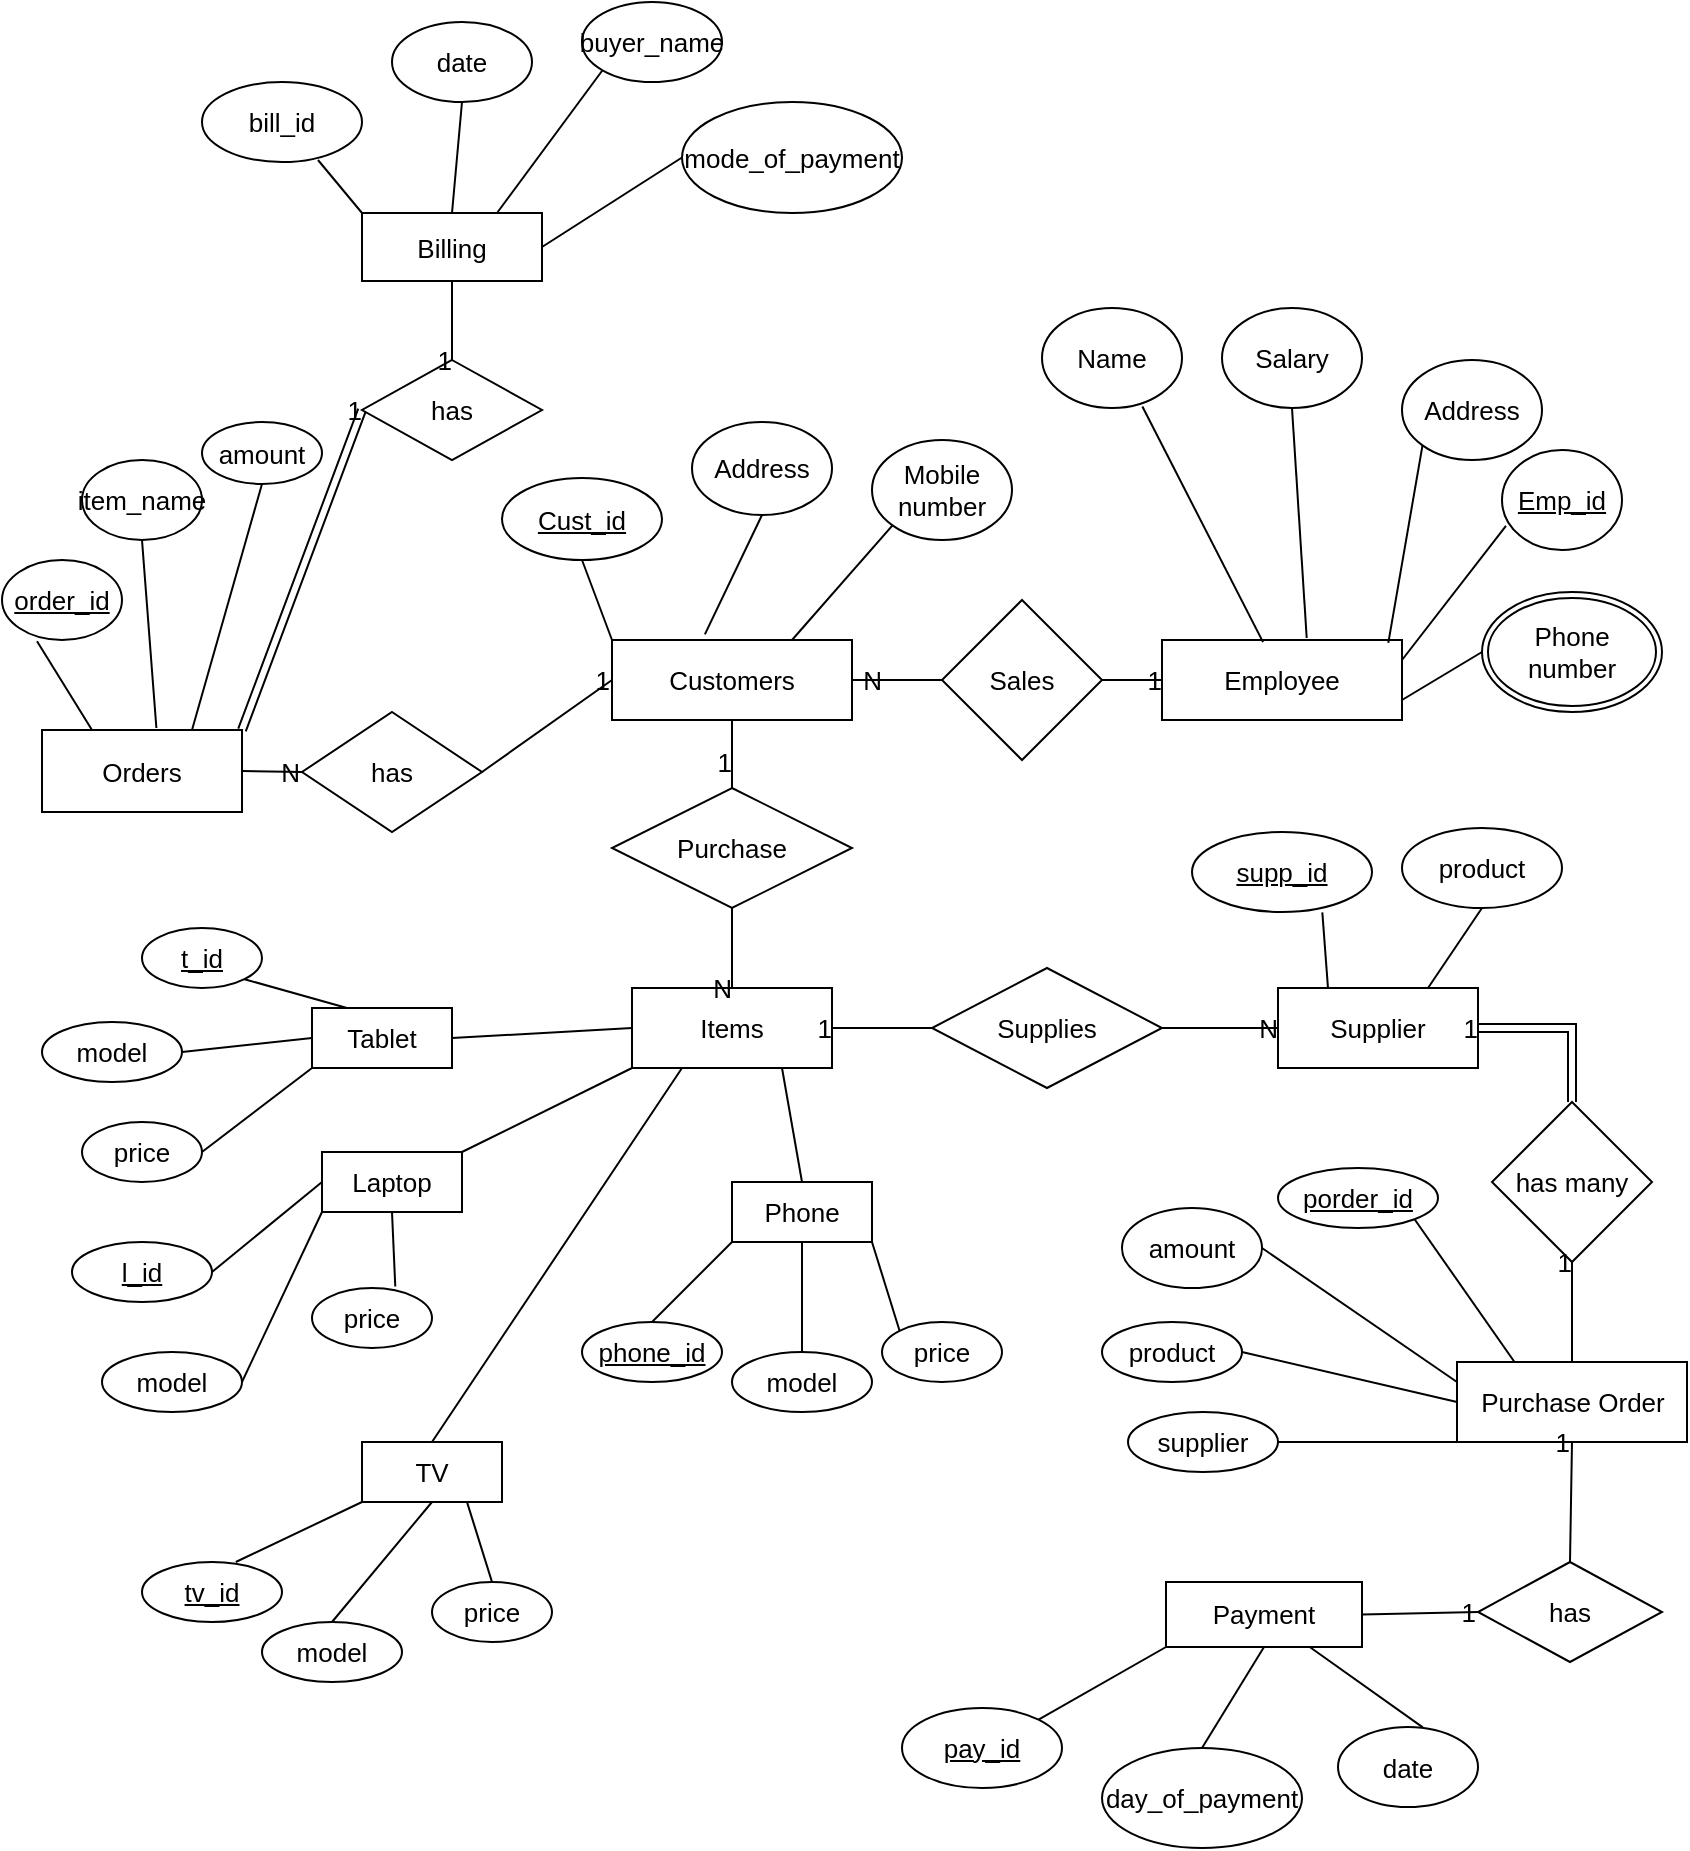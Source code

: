 <mxfile version="20.3.2" type="device"><diagram id="Mf7wsMe0W7oykLDCq_Fy" name="Page-1"><mxGraphModel dx="944" dy="490" grid="1" gridSize="10" guides="1" tooltips="1" connect="1" arrows="1" fold="1" page="1" pageScale="1" pageWidth="850" pageHeight="1100" math="0" shadow="0"><root><mxCell id="0"/><mxCell id="1" parent="0"/><mxCell id="jowRZjUBa6i5VC-VkB_4-1" value="Sales" style="rhombus;whiteSpace=wrap;html=1;spacing=2;fontSize=13;horizontal=1;verticalAlign=middle;" parent="1" vertex="1"><mxGeometry x="470" y="386" width="80" height="80" as="geometry"/></mxCell><mxCell id="jowRZjUBa6i5VC-VkB_4-3" value="Customers" style="rounded=0;whiteSpace=wrap;html=1;spacing=2;fontSize=13;horizontal=1;verticalAlign=middle;" parent="1" vertex="1"><mxGeometry x="305" y="406" width="120" height="40" as="geometry"/></mxCell><mxCell id="jowRZjUBa6i5VC-VkB_4-6" value="Employee" style="rounded=0;whiteSpace=wrap;html=1;spacing=2;fontSize=13;horizontal=1;verticalAlign=middle;" parent="1" vertex="1"><mxGeometry x="580" y="406" width="120" height="40" as="geometry"/></mxCell><mxCell id="jowRZjUBa6i5VC-VkB_4-12" value="&lt;u style=&quot;font-size: 13px;&quot;&gt;Emp_id&lt;/u&gt;" style="ellipse;whiteSpace=wrap;html=1;spacing=2;fontSize=13;horizontal=1;verticalAlign=middle;" parent="1" vertex="1"><mxGeometry x="750" y="311" width="60" height="50" as="geometry"/></mxCell><mxCell id="jowRZjUBa6i5VC-VkB_4-14" value="Name" style="ellipse;whiteSpace=wrap;html=1;spacing=2;fontSize=13;horizontal=1;verticalAlign=middle;" parent="1" vertex="1"><mxGeometry x="520" y="240" width="70" height="50" as="geometry"/></mxCell><mxCell id="jowRZjUBa6i5VC-VkB_4-15" value="Salary" style="ellipse;whiteSpace=wrap;html=1;spacing=2;fontSize=13;horizontal=1;verticalAlign=middle;" parent="1" vertex="1"><mxGeometry x="610" y="240" width="70" height="50" as="geometry"/></mxCell><mxCell id="jowRZjUBa6i5VC-VkB_4-16" value="Address" style="ellipse;whiteSpace=wrap;html=1;spacing=2;fontSize=13;horizontal=1;verticalAlign=middle;" parent="1" vertex="1"><mxGeometry x="700" y="266" width="70" height="50" as="geometry"/></mxCell><mxCell id="jowRZjUBa6i5VC-VkB_4-19" value="Phone number" style="ellipse;shape=doubleEllipse;margin=3;whiteSpace=wrap;html=1;align=center;spacing=2;fontSize=13;horizontal=1;verticalAlign=middle;" parent="1" vertex="1"><mxGeometry x="740" y="382" width="90" height="60" as="geometry"/></mxCell><mxCell id="jowRZjUBa6i5VC-VkB_4-23" value="" style="endArrow=none;html=1;rounded=0;exitX=0.717;exitY=0.985;exitDx=0;exitDy=0;entryX=0.421;entryY=0.027;entryDx=0;entryDy=0;entryPerimeter=0;spacing=2;fontSize=13;horizontal=1;verticalAlign=middle;exitPerimeter=0;" parent="1" source="jowRZjUBa6i5VC-VkB_4-14" target="jowRZjUBa6i5VC-VkB_4-6" edge="1"><mxGeometry width="50" height="50" relative="1" as="geometry"><mxPoint x="311.213" y="368.678" as="sourcePoint"/><mxPoint x="400" y="386" as="targetPoint"/></mxGeometry></mxCell><mxCell id="jowRZjUBa6i5VC-VkB_4-25" value="" style="endArrow=none;html=1;rounded=0;entryX=0.5;entryY=1;entryDx=0;entryDy=0;exitX=0.603;exitY=-0.025;exitDx=0;exitDy=0;exitPerimeter=0;spacing=2;fontSize=13;horizontal=1;verticalAlign=middle;" parent="1" source="jowRZjUBa6i5VC-VkB_4-6" target="jowRZjUBa6i5VC-VkB_4-15" edge="1"><mxGeometry width="50" height="50" relative="1" as="geometry"><mxPoint x="410" y="416" as="sourcePoint"/><mxPoint x="460" y="366" as="targetPoint"/></mxGeometry></mxCell><mxCell id="jowRZjUBa6i5VC-VkB_4-26" value="" style="endArrow=none;html=1;rounded=0;entryX=0;entryY=1;entryDx=0;entryDy=0;exitX=0.943;exitY=0.035;exitDx=0;exitDy=0;exitPerimeter=0;spacing=2;fontSize=13;horizontal=1;verticalAlign=middle;" parent="1" source="jowRZjUBa6i5VC-VkB_4-6" target="jowRZjUBa6i5VC-VkB_4-16" edge="1"><mxGeometry width="50" height="50" relative="1" as="geometry"><mxPoint x="410" y="416" as="sourcePoint"/><mxPoint x="460" y="366" as="targetPoint"/></mxGeometry></mxCell><mxCell id="jowRZjUBa6i5VC-VkB_4-27" value="" style="endArrow=none;html=1;rounded=0;entryX=0.033;entryY=0.758;entryDx=0;entryDy=0;exitX=1;exitY=0.25;exitDx=0;exitDy=0;spacing=2;fontSize=13;horizontal=1;verticalAlign=middle;entryPerimeter=0;" parent="1" source="jowRZjUBa6i5VC-VkB_4-6" target="jowRZjUBa6i5VC-VkB_4-12" edge="1"><mxGeometry width="50" height="50" relative="1" as="geometry"><mxPoint x="410" y="496" as="sourcePoint"/><mxPoint x="460" y="446" as="targetPoint"/></mxGeometry></mxCell><mxCell id="jowRZjUBa6i5VC-VkB_4-28" value="" style="endArrow=none;html=1;rounded=0;entryX=0;entryY=0.5;entryDx=0;entryDy=0;exitX=1;exitY=0.75;exitDx=0;exitDy=0;spacing=2;fontSize=13;horizontal=1;verticalAlign=middle;" parent="1" source="jowRZjUBa6i5VC-VkB_4-6" target="jowRZjUBa6i5VC-VkB_4-19" edge="1"><mxGeometry width="50" height="50" relative="1" as="geometry"><mxPoint x="410" y="496" as="sourcePoint"/><mxPoint x="460" y="446" as="targetPoint"/></mxGeometry></mxCell><mxCell id="vcUx0V7z2NgxfcKa_B35-2" value="has" style="shape=rhombus;perimeter=rhombusPerimeter;whiteSpace=wrap;html=1;align=center;spacing=2;fontSize=13;horizontal=1;verticalAlign=middle;" vertex="1" parent="1"><mxGeometry x="150" y="442" width="90" height="60" as="geometry"/></mxCell><mxCell id="vcUx0V7z2NgxfcKa_B35-4" value="Orders" style="whiteSpace=wrap;html=1;align=center;spacing=2;fontSize=13;horizontal=1;verticalAlign=middle;" vertex="1" parent="1"><mxGeometry x="20" y="451" width="100" height="41" as="geometry"/></mxCell><mxCell id="vcUx0V7z2NgxfcKa_B35-7" value="Cust_id" style="ellipse;whiteSpace=wrap;html=1;align=center;fontStyle=4;spacing=2;fontSize=13;horizontal=1;verticalAlign=middle;" vertex="1" parent="1"><mxGeometry x="250" y="325" width="80" height="41" as="geometry"/></mxCell><mxCell id="vcUx0V7z2NgxfcKa_B35-9" value="Address" style="ellipse;whiteSpace=wrap;html=1;align=center;spacing=2;fontSize=13;horizontal=1;verticalAlign=middle;" vertex="1" parent="1"><mxGeometry x="345" y="297" width="70" height="46.5" as="geometry"/></mxCell><mxCell id="vcUx0V7z2NgxfcKa_B35-10" value="Mobile number" style="ellipse;whiteSpace=wrap;html=1;align=center;spacing=2;fontSize=13;horizontal=1;verticalAlign=middle;" vertex="1" parent="1"><mxGeometry x="435" y="306" width="70" height="50" as="geometry"/></mxCell><mxCell id="vcUx0V7z2NgxfcKa_B35-11" value="" style="endArrow=none;html=1;rounded=0;entryX=0.5;entryY=1;entryDx=0;entryDy=0;exitX=0;exitY=0;exitDx=0;exitDy=0;spacing=2;fontSize=13;horizontal=1;verticalAlign=middle;" edge="1" parent="1" source="jowRZjUBa6i5VC-VkB_4-3" target="vcUx0V7z2NgxfcKa_B35-7"><mxGeometry width="50" height="50" relative="1" as="geometry"><mxPoint x="400" y="527" as="sourcePoint"/><mxPoint x="450" y="477" as="targetPoint"/></mxGeometry></mxCell><mxCell id="vcUx0V7z2NgxfcKa_B35-12" value="" style="endArrow=none;html=1;rounded=0;entryX=0.5;entryY=1;entryDx=0;entryDy=0;exitX=0.387;exitY=-0.07;exitDx=0;exitDy=0;exitPerimeter=0;spacing=2;fontSize=13;horizontal=1;verticalAlign=middle;" edge="1" parent="1" source="jowRZjUBa6i5VC-VkB_4-3" target="vcUx0V7z2NgxfcKa_B35-9"><mxGeometry width="50" height="50" relative="1" as="geometry"><mxPoint x="230" y="497" as="sourcePoint"/><mxPoint x="280" y="447" as="targetPoint"/></mxGeometry></mxCell><mxCell id="vcUx0V7z2NgxfcKa_B35-13" value="" style="endArrow=none;html=1;rounded=0;entryX=0;entryY=1;entryDx=0;entryDy=0;exitX=0.75;exitY=0;exitDx=0;exitDy=0;spacing=2;fontSize=13;horizontal=1;verticalAlign=middle;" edge="1" parent="1" source="jowRZjUBa6i5VC-VkB_4-3" target="vcUx0V7z2NgxfcKa_B35-10"><mxGeometry width="50" height="50" relative="1" as="geometry"><mxPoint x="310" y="497" as="sourcePoint"/><mxPoint x="360" y="447" as="targetPoint"/></mxGeometry></mxCell><mxCell id="vcUx0V7z2NgxfcKa_B35-15" value="order_id" style="ellipse;whiteSpace=wrap;html=1;align=center;fontStyle=4;spacing=2;fontSize=13;horizontal=1;verticalAlign=middle;" vertex="1" parent="1"><mxGeometry y="366" width="60" height="40" as="geometry"/></mxCell><mxCell id="vcUx0V7z2NgxfcKa_B35-16" value="" style="endArrow=none;html=1;rounded=0;exitX=0.25;exitY=0;exitDx=0;exitDy=0;entryX=0.292;entryY=1.015;entryDx=0;entryDy=0;entryPerimeter=0;spacing=2;fontSize=13;horizontal=1;verticalAlign=middle;" edge="1" parent="1" source="vcUx0V7z2NgxfcKa_B35-4" target="vcUx0V7z2NgxfcKa_B35-15"><mxGeometry width="50" height="50" relative="1" as="geometry"><mxPoint x="50" y="387" as="sourcePoint"/><mxPoint x="50" y="347" as="targetPoint"/></mxGeometry></mxCell><mxCell id="vcUx0V7z2NgxfcKa_B35-17" value="item_name" style="ellipse;whiteSpace=wrap;html=1;align=center;spacing=2;fontSize=13;horizontal=1;verticalAlign=middle;" vertex="1" parent="1"><mxGeometry x="40" y="316" width="60" height="40" as="geometry"/></mxCell><mxCell id="vcUx0V7z2NgxfcKa_B35-18" value="amount" style="ellipse;whiteSpace=wrap;html=1;align=center;spacing=2;fontSize=13;horizontal=1;verticalAlign=middle;" vertex="1" parent="1"><mxGeometry x="100" y="297" width="60" height="31" as="geometry"/></mxCell><mxCell id="vcUx0V7z2NgxfcKa_B35-20" value="" style="endArrow=none;html=1;rounded=0;entryX=0.5;entryY=1;entryDx=0;entryDy=0;exitX=0.75;exitY=0;exitDx=0;exitDy=0;spacing=2;fontSize=13;horizontal=1;verticalAlign=middle;" edge="1" parent="1" source="vcUx0V7z2NgxfcKa_B35-4" target="vcUx0V7z2NgxfcKa_B35-18"><mxGeometry width="50" height="50" relative="1" as="geometry"><mxPoint x="110" y="257" as="sourcePoint"/><mxPoint x="160" y="207" as="targetPoint"/></mxGeometry></mxCell><mxCell id="vcUx0V7z2NgxfcKa_B35-24" value="" style="endArrow=none;html=1;rounded=0;entryX=0.5;entryY=1;entryDx=0;entryDy=0;exitX=0.572;exitY=-0.024;exitDx=0;exitDy=0;exitPerimeter=0;spacing=2;fontSize=13;horizontal=1;verticalAlign=middle;" edge="1" parent="1" source="vcUx0V7z2NgxfcKa_B35-4" target="vcUx0V7z2NgxfcKa_B35-17"><mxGeometry width="50" height="50" relative="1" as="geometry"><mxPoint x="80" y="327" as="sourcePoint"/><mxPoint x="130" y="277" as="targetPoint"/></mxGeometry></mxCell><mxCell id="vcUx0V7z2NgxfcKa_B35-32" value="" style="shape=link;html=1;rounded=0;entryX=0;entryY=0.5;entryDx=0;entryDy=0;exitX=1;exitY=0;exitDx=0;exitDy=0;spacing=2;fontSize=13;horizontal=1;verticalAlign=middle;" edge="1" parent="1" source="vcUx0V7z2NgxfcKa_B35-4" target="vcUx0V7z2NgxfcKa_B35-34"><mxGeometry relative="1" as="geometry"><mxPoint x="120" y="357" as="sourcePoint"/><mxPoint x="250" y="307" as="targetPoint"/></mxGeometry></mxCell><mxCell id="vcUx0V7z2NgxfcKa_B35-33" value="1" style="resizable=0;html=1;align=right;verticalAlign=middle;spacing=2;fontSize=13;horizontal=1;" connectable="0" vertex="1" parent="vcUx0V7z2NgxfcKa_B35-32"><mxGeometry x="1" relative="1" as="geometry"/></mxCell><mxCell id="vcUx0V7z2NgxfcKa_B35-34" value="has" style="shape=rhombus;perimeter=rhombusPerimeter;whiteSpace=wrap;html=1;align=center;spacing=2;fontSize=13;horizontal=1;verticalAlign=middle;" vertex="1" parent="1"><mxGeometry x="180" y="266" width="90" height="50" as="geometry"/></mxCell><mxCell id="vcUx0V7z2NgxfcKa_B35-37" value="Billing" style="whiteSpace=wrap;html=1;align=center;spacing=2;fontSize=13;horizontal=1;verticalAlign=middle;" vertex="1" parent="1"><mxGeometry x="180" y="192.5" width="90" height="34" as="geometry"/></mxCell><mxCell id="vcUx0V7z2NgxfcKa_B35-38" value="" style="endArrow=none;html=1;rounded=0;exitX=0.5;exitY=1;exitDx=0;exitDy=0;entryX=0.5;entryY=0;entryDx=0;entryDy=0;spacing=2;fontSize=13;horizontal=1;verticalAlign=middle;" edge="1" parent="1" source="vcUx0V7z2NgxfcKa_B35-37" target="vcUx0V7z2NgxfcKa_B35-34"><mxGeometry relative="1" as="geometry"><mxPoint x="310" y="267" as="sourcePoint"/><mxPoint x="265" y="277" as="targetPoint"/></mxGeometry></mxCell><mxCell id="vcUx0V7z2NgxfcKa_B35-39" value="1" style="resizable=0;html=1;align=right;verticalAlign=middle;spacing=2;fontSize=13;horizontal=1;" connectable="0" vertex="1" parent="vcUx0V7z2NgxfcKa_B35-38"><mxGeometry x="1" relative="1" as="geometry"/></mxCell><mxCell id="vcUx0V7z2NgxfcKa_B35-40" value="bill_id" style="ellipse;whiteSpace=wrap;html=1;align=center;spacing=2;fontSize=13;horizontal=1;verticalAlign=middle;" vertex="1" parent="1"><mxGeometry x="100" y="127" width="80" height="40" as="geometry"/></mxCell><mxCell id="vcUx0V7z2NgxfcKa_B35-41" value="date" style="ellipse;whiteSpace=wrap;html=1;align=center;spacing=2;fontSize=13;horizontal=1;verticalAlign=middle;" vertex="1" parent="1"><mxGeometry x="195" y="97" width="70" height="40" as="geometry"/></mxCell><mxCell id="vcUx0V7z2NgxfcKa_B35-42" value="buyer_name" style="ellipse;whiteSpace=wrap;html=1;align=center;spacing=2;fontSize=13;horizontal=1;verticalAlign=middle;" vertex="1" parent="1"><mxGeometry x="290" y="87" width="70" height="40" as="geometry"/></mxCell><mxCell id="vcUx0V7z2NgxfcKa_B35-43" value="mode_of_payment" style="ellipse;whiteSpace=wrap;html=1;align=center;spacing=2;fontSize=13;horizontal=1;verticalAlign=middle;" vertex="1" parent="1"><mxGeometry x="340" y="137" width="110" height="55.5" as="geometry"/></mxCell><mxCell id="vcUx0V7z2NgxfcKa_B35-44" value="" style="endArrow=none;html=1;rounded=0;exitX=0.725;exitY=0.975;exitDx=0;exitDy=0;exitPerimeter=0;entryX=0;entryY=0;entryDx=0;entryDy=0;spacing=2;fontSize=13;horizontal=1;verticalAlign=middle;" edge="1" parent="1" source="vcUx0V7z2NgxfcKa_B35-40" target="vcUx0V7z2NgxfcKa_B35-37"><mxGeometry relative="1" as="geometry"><mxPoint x="200" y="187" as="sourcePoint"/><mxPoint x="220" y="207" as="targetPoint"/></mxGeometry></mxCell><mxCell id="vcUx0V7z2NgxfcKa_B35-45" value="" style="endArrow=none;html=1;rounded=0;entryX=0.5;entryY=1;entryDx=0;entryDy=0;exitX=0.5;exitY=0;exitDx=0;exitDy=0;spacing=2;fontSize=13;horizontal=1;verticalAlign=middle;" edge="1" parent="1" source="vcUx0V7z2NgxfcKa_B35-37" target="vcUx0V7z2NgxfcKa_B35-41"><mxGeometry relative="1" as="geometry"><mxPoint x="250" y="207" as="sourcePoint"/><mxPoint x="290" y="97" as="targetPoint"/></mxGeometry></mxCell><mxCell id="vcUx0V7z2NgxfcKa_B35-47" value="" style="endArrow=none;html=1;rounded=0;entryX=0;entryY=1;entryDx=0;entryDy=0;exitX=0.75;exitY=0;exitDx=0;exitDy=0;spacing=2;fontSize=13;horizontal=1;verticalAlign=middle;" edge="1" parent="1" source="vcUx0V7z2NgxfcKa_B35-37" target="vcUx0V7z2NgxfcKa_B35-42"><mxGeometry relative="1" as="geometry"><mxPoint x="310" y="207" as="sourcePoint"/><mxPoint x="450" y="97" as="targetPoint"/></mxGeometry></mxCell><mxCell id="vcUx0V7z2NgxfcKa_B35-48" value="" style="endArrow=none;html=1;rounded=0;entryX=0;entryY=0.5;entryDx=0;entryDy=0;exitX=1;exitY=0.5;exitDx=0;exitDy=0;spacing=2;fontSize=13;horizontal=1;verticalAlign=middle;" edge="1" parent="1" source="vcUx0V7z2NgxfcKa_B35-37" target="vcUx0V7z2NgxfcKa_B35-43"><mxGeometry width="50" height="50" relative="1" as="geometry"><mxPoint x="260" y="137" as="sourcePoint"/><mxPoint x="310" y="87" as="targetPoint"/></mxGeometry></mxCell><mxCell id="vcUx0V7z2NgxfcKa_B35-52" value="" style="endArrow=none;html=1;rounded=0;exitX=0;exitY=0.5;exitDx=0;exitDy=0;entryX=1;entryY=0.5;entryDx=0;entryDy=0;spacing=2;fontSize=13;horizontal=1;verticalAlign=middle;" edge="1" parent="1" source="jowRZjUBa6i5VC-VkB_4-1" target="jowRZjUBa6i5VC-VkB_4-3"><mxGeometry relative="1" as="geometry"><mxPoint x="280" y="567" as="sourcePoint"/><mxPoint x="440" y="567" as="targetPoint"/></mxGeometry></mxCell><mxCell id="vcUx0V7z2NgxfcKa_B35-53" value="N" style="resizable=0;html=1;align=right;verticalAlign=middle;spacing=2;fontSize=13;horizontal=1;" connectable="0" vertex="1" parent="vcUx0V7z2NgxfcKa_B35-52"><mxGeometry x="1" relative="1" as="geometry"><mxPoint x="15" as="offset"/></mxGeometry></mxCell><mxCell id="vcUx0V7z2NgxfcKa_B35-54" value="" style="endArrow=none;html=1;rounded=0;entryX=0;entryY=0.5;entryDx=0;entryDy=0;exitX=1;exitY=0.5;exitDx=0;exitDy=0;spacing=2;fontSize=13;horizontal=1;verticalAlign=middle;" edge="1" parent="1" source="vcUx0V7z2NgxfcKa_B35-2" target="jowRZjUBa6i5VC-VkB_4-3"><mxGeometry relative="1" as="geometry"><mxPoint x="140" y="507" as="sourcePoint"/><mxPoint x="190" y="507" as="targetPoint"/></mxGeometry></mxCell><mxCell id="vcUx0V7z2NgxfcKa_B35-55" value="1" style="resizable=0;html=1;align=right;verticalAlign=middle;spacing=2;fontSize=13;horizontal=1;" connectable="0" vertex="1" parent="vcUx0V7z2NgxfcKa_B35-54"><mxGeometry x="1" relative="1" as="geometry"/></mxCell><mxCell id="vcUx0V7z2NgxfcKa_B35-56" value="" style="endArrow=none;html=1;rounded=0;exitX=1;exitY=0.5;exitDx=0;exitDy=0;entryX=0;entryY=0.5;entryDx=0;entryDy=0;spacing=2;fontSize=13;horizontal=1;verticalAlign=middle;" edge="1" parent="1" source="vcUx0V7z2NgxfcKa_B35-4" target="vcUx0V7z2NgxfcKa_B35-2"><mxGeometry relative="1" as="geometry"><mxPoint y="427" as="sourcePoint"/><mxPoint x="160" y="427" as="targetPoint"/><Array as="points"/></mxGeometry></mxCell><mxCell id="vcUx0V7z2NgxfcKa_B35-57" value="N" style="resizable=0;html=1;align=right;verticalAlign=middle;spacing=2;fontSize=13;horizontal=1;" connectable="0" vertex="1" parent="vcUx0V7z2NgxfcKa_B35-56"><mxGeometry x="1" relative="1" as="geometry"/></mxCell><mxCell id="vcUx0V7z2NgxfcKa_B35-58" value="Purchase" style="shape=rhombus;perimeter=rhombusPerimeter;whiteSpace=wrap;html=1;align=center;spacing=2;fontSize=13;horizontal=1;verticalAlign=middle;" vertex="1" parent="1"><mxGeometry x="305" y="480" width="120" height="60" as="geometry"/></mxCell><mxCell id="vcUx0V7z2NgxfcKa_B35-60" value="Items" style="whiteSpace=wrap;html=1;align=center;spacing=2;fontSize=13;horizontal=1;verticalAlign=middle;" vertex="1" parent="1"><mxGeometry x="315" y="580" width="100" height="40" as="geometry"/></mxCell><mxCell id="vcUx0V7z2NgxfcKa_B35-61" value="" style="endArrow=none;html=1;rounded=0;entryX=0.5;entryY=1;entryDx=0;entryDy=0;exitX=0.5;exitY=0;exitDx=0;exitDy=0;spacing=2;fontSize=13;horizontal=1;verticalAlign=middle;" edge="1" parent="1" source="vcUx0V7z2NgxfcKa_B35-58" target="jowRZjUBa6i5VC-VkB_4-3"><mxGeometry relative="1" as="geometry"><mxPoint x="20" y="597" as="sourcePoint"/><mxPoint x="180" y="597" as="targetPoint"/></mxGeometry></mxCell><mxCell id="vcUx0V7z2NgxfcKa_B35-62" value="1" style="resizable=0;html=1;align=right;verticalAlign=middle;spacing=2;fontSize=13;horizontal=1;" connectable="0" vertex="1" parent="vcUx0V7z2NgxfcKa_B35-61"><mxGeometry x="1" relative="1" as="geometry"><mxPoint y="21" as="offset"/></mxGeometry></mxCell><mxCell id="vcUx0V7z2NgxfcKa_B35-63" value="" style="endArrow=none;html=1;rounded=0;exitX=0.5;exitY=1;exitDx=0;exitDy=0;entryX=0.5;entryY=0;entryDx=0;entryDy=0;spacing=2;fontSize=13;horizontal=1;verticalAlign=middle;" edge="1" parent="1" source="vcUx0V7z2NgxfcKa_B35-58" target="vcUx0V7z2NgxfcKa_B35-60"><mxGeometry relative="1" as="geometry"><mxPoint x="60" y="667" as="sourcePoint"/><mxPoint x="220" y="667" as="targetPoint"/></mxGeometry></mxCell><mxCell id="vcUx0V7z2NgxfcKa_B35-64" value="N" style="resizable=0;html=1;align=right;verticalAlign=middle;spacing=2;fontSize=13;horizontal=1;" connectable="0" vertex="1" parent="vcUx0V7z2NgxfcKa_B35-63"><mxGeometry x="1" relative="1" as="geometry"/></mxCell><mxCell id="vcUx0V7z2NgxfcKa_B35-65" value="Supplies" style="shape=rhombus;perimeter=rhombusPerimeter;whiteSpace=wrap;html=1;align=center;spacing=2;fontSize=13;horizontal=1;verticalAlign=middle;" vertex="1" parent="1"><mxGeometry x="465" y="570" width="115" height="60" as="geometry"/></mxCell><mxCell id="vcUx0V7z2NgxfcKa_B35-66" value="" style="endArrow=none;html=1;rounded=0;entryX=1;entryY=0.5;entryDx=0;entryDy=0;exitX=0;exitY=0.5;exitDx=0;exitDy=0;spacing=2;fontSize=13;horizontal=1;verticalAlign=middle;" edge="1" parent="1" source="vcUx0V7z2NgxfcKa_B35-65" target="vcUx0V7z2NgxfcKa_B35-60"><mxGeometry relative="1" as="geometry"><mxPoint x="380" y="697" as="sourcePoint"/><mxPoint x="500" y="627" as="targetPoint"/></mxGeometry></mxCell><mxCell id="vcUx0V7z2NgxfcKa_B35-67" value="1" style="resizable=0;html=1;align=right;verticalAlign=middle;spacing=2;fontSize=13;horizontal=1;" connectable="0" vertex="1" parent="vcUx0V7z2NgxfcKa_B35-66"><mxGeometry x="1" relative="1" as="geometry"/></mxCell><mxCell id="vcUx0V7z2NgxfcKa_B35-68" value="Supplier" style="whiteSpace=wrap;html=1;align=center;spacing=2;fontSize=13;horizontal=1;verticalAlign=middle;" vertex="1" parent="1"><mxGeometry x="638" y="580" width="100" height="40" as="geometry"/></mxCell><mxCell id="vcUx0V7z2NgxfcKa_B35-70" value="" style="endArrow=none;html=1;rounded=0;entryX=0;entryY=0.5;entryDx=0;entryDy=0;spacing=2;fontSize=13;horizontal=1;verticalAlign=middle;" edge="1" parent="1" source="vcUx0V7z2NgxfcKa_B35-65" target="vcUx0V7z2NgxfcKa_B35-68"><mxGeometry relative="1" as="geometry"><mxPoint x="440" y="757" as="sourcePoint"/><mxPoint x="600" y="757" as="targetPoint"/></mxGeometry></mxCell><mxCell id="vcUx0V7z2NgxfcKa_B35-71" value="N" style="resizable=0;html=1;align=right;verticalAlign=middle;spacing=2;fontSize=13;horizontal=1;" connectable="0" vertex="1" parent="vcUx0V7z2NgxfcKa_B35-70"><mxGeometry x="1" relative="1" as="geometry"/></mxCell><mxCell id="vcUx0V7z2NgxfcKa_B35-72" value="has many" style="rhombus;whiteSpace=wrap;html=1;spacing=2;fontSize=13;horizontal=1;verticalAlign=middle;" vertex="1" parent="1"><mxGeometry x="745" y="637" width="80" height="80" as="geometry"/></mxCell><mxCell id="vcUx0V7z2NgxfcKa_B35-74" value="" style="shape=link;html=1;rounded=0;entryX=1;entryY=0.5;entryDx=0;entryDy=0;exitX=0.5;exitY=0;exitDx=0;exitDy=0;spacing=2;fontSize=13;horizontal=1;verticalAlign=middle;" edge="1" parent="1" source="vcUx0V7z2NgxfcKa_B35-72" target="vcUx0V7z2NgxfcKa_B35-68"><mxGeometry relative="1" as="geometry"><mxPoint x="580" y="757" as="sourcePoint"/><mxPoint x="740" y="757" as="targetPoint"/><Array as="points"><mxPoint x="785" y="600"/></Array></mxGeometry></mxCell><mxCell id="vcUx0V7z2NgxfcKa_B35-75" value="1" style="resizable=0;html=1;align=right;verticalAlign=middle;spacing=2;fontSize=13;horizontal=1;" connectable="0" vertex="1" parent="vcUx0V7z2NgxfcKa_B35-74"><mxGeometry x="1" relative="1" as="geometry"/></mxCell><mxCell id="vcUx0V7z2NgxfcKa_B35-76" value="Purchase Order" style="whiteSpace=wrap;html=1;spacing=2;fontSize=13;horizontal=1;verticalAlign=middle;" vertex="1" parent="1"><mxGeometry x="727.5" y="767" width="115" height="40" as="geometry"/></mxCell><mxCell id="vcUx0V7z2NgxfcKa_B35-78" value="" style="endArrow=none;html=1;rounded=0;entryX=0.5;entryY=1;entryDx=0;entryDy=0;exitX=0.5;exitY=0;exitDx=0;exitDy=0;spacing=2;fontSize=13;horizontal=1;verticalAlign=middle;" edge="1" parent="1" source="vcUx0V7z2NgxfcKa_B35-76" target="vcUx0V7z2NgxfcKa_B35-72"><mxGeometry relative="1" as="geometry"><mxPoint x="570" y="847" as="sourcePoint"/><mxPoint x="730" y="847" as="targetPoint"/></mxGeometry></mxCell><mxCell id="vcUx0V7z2NgxfcKa_B35-79" value="1" style="resizable=0;html=1;align=right;verticalAlign=middle;spacing=2;fontSize=13;horizontal=1;" connectable="0" vertex="1" parent="vcUx0V7z2NgxfcKa_B35-78"><mxGeometry x="1" relative="1" as="geometry"/></mxCell><mxCell id="vcUx0V7z2NgxfcKa_B35-82" value="has" style="shape=rhombus;perimeter=rhombusPerimeter;whiteSpace=wrap;html=1;align=center;spacing=2;fontSize=13;horizontal=1;verticalAlign=middle;" vertex="1" parent="1"><mxGeometry x="738" y="867" width="92" height="50" as="geometry"/></mxCell><mxCell id="vcUx0V7z2NgxfcKa_B35-84" value="" style="endArrow=none;html=1;rounded=0;entryX=0.5;entryY=1;entryDx=0;entryDy=0;exitX=0.5;exitY=0;exitDx=0;exitDy=0;spacing=2;fontSize=13;horizontal=1;verticalAlign=middle;" edge="1" parent="1" source="vcUx0V7z2NgxfcKa_B35-82" target="vcUx0V7z2NgxfcKa_B35-76"><mxGeometry relative="1" as="geometry"><mxPoint x="580" y="937" as="sourcePoint"/><mxPoint x="740" y="937" as="targetPoint"/></mxGeometry></mxCell><mxCell id="vcUx0V7z2NgxfcKa_B35-85" value="1" style="resizable=0;html=1;align=right;verticalAlign=middle;spacing=2;fontSize=13;horizontal=1;" connectable="0" vertex="1" parent="vcUx0V7z2NgxfcKa_B35-84"><mxGeometry x="1" relative="1" as="geometry"/></mxCell><mxCell id="vcUx0V7z2NgxfcKa_B35-86" value="Payment" style="whiteSpace=wrap;html=1;spacing=2;fontSize=13;horizontal=1;verticalAlign=middle;" vertex="1" parent="1"><mxGeometry x="582" y="877" width="98" height="32.5" as="geometry"/></mxCell><mxCell id="vcUx0V7z2NgxfcKa_B35-89" value="" style="endArrow=none;html=1;rounded=0;entryX=0;entryY=0.5;entryDx=0;entryDy=0;exitX=1;exitY=0.5;exitDx=0;exitDy=0;spacing=2;fontSize=13;horizontal=1;verticalAlign=middle;" edge="1" parent="1" source="vcUx0V7z2NgxfcKa_B35-86" target="vcUx0V7z2NgxfcKa_B35-82"><mxGeometry relative="1" as="geometry"><mxPoint x="530" y="907" as="sourcePoint"/><mxPoint x="690" y="907" as="targetPoint"/></mxGeometry></mxCell><mxCell id="vcUx0V7z2NgxfcKa_B35-90" value="1" style="resizable=0;html=1;align=right;verticalAlign=middle;spacing=2;fontSize=13;horizontal=1;" connectable="0" vertex="1" parent="vcUx0V7z2NgxfcKa_B35-89"><mxGeometry x="1" relative="1" as="geometry"/></mxCell><mxCell id="vcUx0V7z2NgxfcKa_B35-91" value="supp_id" style="ellipse;whiteSpace=wrap;html=1;align=center;fontStyle=4;spacing=2;fontSize=13;horizontal=1;verticalAlign=middle;" vertex="1" parent="1"><mxGeometry x="595" y="502" width="90" height="40" as="geometry"/></mxCell><mxCell id="vcUx0V7z2NgxfcKa_B35-92" value="product" style="ellipse;whiteSpace=wrap;html=1;align=center;spacing=2;fontSize=13;horizontal=1;verticalAlign=middle;" vertex="1" parent="1"><mxGeometry x="700" y="500" width="80" height="40" as="geometry"/></mxCell><mxCell id="vcUx0V7z2NgxfcKa_B35-93" value="" style="endArrow=none;html=1;rounded=0;entryX=0.25;entryY=0;entryDx=0;entryDy=0;exitX=0.724;exitY=1.005;exitDx=0;exitDy=0;exitPerimeter=0;spacing=2;fontSize=13;horizontal=1;verticalAlign=middle;" edge="1" parent="1" source="vcUx0V7z2NgxfcKa_B35-91" target="vcUx0V7z2NgxfcKa_B35-68"><mxGeometry width="50" height="50" relative="1" as="geometry"><mxPoint x="480" y="797" as="sourcePoint"/><mxPoint x="530" y="747" as="targetPoint"/></mxGeometry></mxCell><mxCell id="vcUx0V7z2NgxfcKa_B35-94" value="" style="endArrow=none;html=1;rounded=0;entryX=0.75;entryY=0;entryDx=0;entryDy=0;exitX=0.5;exitY=1;exitDx=0;exitDy=0;spacing=2;fontSize=13;horizontal=1;verticalAlign=middle;" edge="1" parent="1" source="vcUx0V7z2NgxfcKa_B35-92" target="vcUx0V7z2NgxfcKa_B35-68"><mxGeometry width="50" height="50" relative="1" as="geometry"><mxPoint x="580" y="747" as="sourcePoint"/><mxPoint x="630" y="697" as="targetPoint"/></mxGeometry></mxCell><mxCell id="vcUx0V7z2NgxfcKa_B35-95" value="porder_id" style="ellipse;whiteSpace=wrap;html=1;align=center;fontStyle=4;spacing=2;fontSize=13;horizontal=1;verticalAlign=middle;" vertex="1" parent="1"><mxGeometry x="638" y="670" width="80" height="30" as="geometry"/></mxCell><mxCell id="vcUx0V7z2NgxfcKa_B35-96" value="supplier" style="ellipse;whiteSpace=wrap;html=1;align=center;spacing=2;fontSize=13;horizontal=1;verticalAlign=middle;" vertex="1" parent="1"><mxGeometry x="563" y="792" width="75" height="30" as="geometry"/></mxCell><mxCell id="vcUx0V7z2NgxfcKa_B35-97" value="amount" style="ellipse;whiteSpace=wrap;html=1;align=center;spacing=2;fontSize=13;horizontal=1;verticalAlign=middle;" vertex="1" parent="1"><mxGeometry x="560" y="690" width="70" height="40" as="geometry"/></mxCell><mxCell id="vcUx0V7z2NgxfcKa_B35-98" value="product" style="ellipse;whiteSpace=wrap;html=1;align=center;spacing=2;fontSize=13;horizontal=1;verticalAlign=middle;" vertex="1" parent="1"><mxGeometry x="550" y="747" width="70" height="30" as="geometry"/></mxCell><mxCell id="vcUx0V7z2NgxfcKa_B35-99" value="" style="endArrow=none;html=1;rounded=0;entryX=0.25;entryY=0;entryDx=0;entryDy=0;spacing=2;fontSize=13;horizontal=1;verticalAlign=middle;exitX=1;exitY=1;exitDx=0;exitDy=0;" edge="1" parent="1" source="vcUx0V7z2NgxfcKa_B35-95" target="vcUx0V7z2NgxfcKa_B35-76"><mxGeometry relative="1" as="geometry"><mxPoint x="720" y="720" as="sourcePoint"/><mxPoint x="690" y="777" as="targetPoint"/></mxGeometry></mxCell><mxCell id="vcUx0V7z2NgxfcKa_B35-100" value="" style="endArrow=none;html=1;rounded=0;entryX=0;entryY=0.25;entryDx=0;entryDy=0;exitX=1;exitY=0.5;exitDx=0;exitDy=0;spacing=2;fontSize=13;horizontal=1;verticalAlign=middle;" edge="1" parent="1" source="vcUx0V7z2NgxfcKa_B35-97" target="vcUx0V7z2NgxfcKa_B35-76"><mxGeometry relative="1" as="geometry"><mxPoint x="380" y="797" as="sourcePoint"/><mxPoint x="540" y="797" as="targetPoint"/></mxGeometry></mxCell><mxCell id="vcUx0V7z2NgxfcKa_B35-102" value="" style="endArrow=none;html=1;rounded=0;entryX=0;entryY=0.5;entryDx=0;entryDy=0;exitX=1;exitY=0.5;exitDx=0;exitDy=0;spacing=2;fontSize=13;horizontal=1;verticalAlign=middle;" edge="1" parent="1" source="vcUx0V7z2NgxfcKa_B35-98" target="vcUx0V7z2NgxfcKa_B35-76"><mxGeometry relative="1" as="geometry"><mxPoint x="340" y="787" as="sourcePoint"/><mxPoint x="500" y="787" as="targetPoint"/></mxGeometry></mxCell><mxCell id="vcUx0V7z2NgxfcKa_B35-103" value="" style="endArrow=none;html=1;rounded=0;entryX=0;entryY=1;entryDx=0;entryDy=0;exitX=1;exitY=0.5;exitDx=0;exitDy=0;spacing=2;fontSize=13;horizontal=1;verticalAlign=middle;" edge="1" parent="1" source="vcUx0V7z2NgxfcKa_B35-96" target="vcUx0V7z2NgxfcKa_B35-76"><mxGeometry relative="1" as="geometry"><mxPoint x="300" y="897" as="sourcePoint"/><mxPoint x="460" y="897" as="targetPoint"/></mxGeometry></mxCell><mxCell id="vcUx0V7z2NgxfcKa_B35-104" value="pay_id" style="ellipse;whiteSpace=wrap;html=1;align=center;fontStyle=4;spacing=2;fontSize=13;horizontal=1;verticalAlign=middle;" vertex="1" parent="1"><mxGeometry x="450" y="940" width="80" height="40" as="geometry"/></mxCell><mxCell id="vcUx0V7z2NgxfcKa_B35-105" value="date" style="ellipse;whiteSpace=wrap;html=1;align=center;spacing=2;fontSize=13;horizontal=1;verticalAlign=middle;" vertex="1" parent="1"><mxGeometry x="668" y="949.5" width="70" height="40" as="geometry"/></mxCell><mxCell id="vcUx0V7z2NgxfcKa_B35-106" value="day_of_payment" style="ellipse;whiteSpace=wrap;html=1;align=center;spacing=2;fontSize=13;horizontal=1;verticalAlign=middle;" vertex="1" parent="1"><mxGeometry x="550" y="960" width="100" height="50" as="geometry"/></mxCell><mxCell id="vcUx0V7z2NgxfcKa_B35-107" value="" style="endArrow=none;html=1;rounded=0;exitX=1;exitY=0;exitDx=0;exitDy=0;spacing=2;fontSize=13;horizontal=1;verticalAlign=middle;entryX=0;entryY=1;entryDx=0;entryDy=0;" edge="1" parent="1" source="vcUx0V7z2NgxfcKa_B35-104" target="vcUx0V7z2NgxfcKa_B35-86"><mxGeometry relative="1" as="geometry"><mxPoint x="250" y="917" as="sourcePoint"/><mxPoint x="580" y="910" as="targetPoint"/></mxGeometry></mxCell><mxCell id="vcUx0V7z2NgxfcKa_B35-109" value="" style="endArrow=none;html=1;rounded=0;exitX=0.606;exitY=0.005;exitDx=0;exitDy=0;exitPerimeter=0;spacing=2;fontSize=13;horizontal=1;verticalAlign=middle;" edge="1" parent="1" source="vcUx0V7z2NgxfcKa_B35-105" target="vcUx0V7z2NgxfcKa_B35-86"><mxGeometry relative="1" as="geometry"><mxPoint x="260" y="907" as="sourcePoint"/><mxPoint x="420" y="907" as="targetPoint"/></mxGeometry></mxCell><mxCell id="vcUx0V7z2NgxfcKa_B35-110" value="" style="endArrow=none;html=1;rounded=0;entryX=0;entryY=0.5;entryDx=0;entryDy=0;exitX=1;exitY=0.5;exitDx=0;exitDy=0;spacing=2;fontSize=13;horizontal=1;verticalAlign=middle;" edge="1" parent="1" source="jowRZjUBa6i5VC-VkB_4-1" target="jowRZjUBa6i5VC-VkB_4-6"><mxGeometry relative="1" as="geometry"><mxPoint x="480" y="377" as="sourcePoint"/><mxPoint x="640" y="377" as="targetPoint"/></mxGeometry></mxCell><mxCell id="vcUx0V7z2NgxfcKa_B35-111" value="1" style="resizable=0;html=1;align=right;verticalAlign=middle;spacing=2;fontSize=13;horizontal=1;" connectable="0" vertex="1" parent="vcUx0V7z2NgxfcKa_B35-110"><mxGeometry x="1" relative="1" as="geometry"/></mxCell><mxCell id="vcUx0V7z2NgxfcKa_B35-112" value="Tablet" style="whiteSpace=wrap;html=1;align=center;spacing=2;fontSize=13;horizontal=1;verticalAlign=middle;" vertex="1" parent="1"><mxGeometry x="155" y="590" width="70" height="30" as="geometry"/></mxCell><mxCell id="vcUx0V7z2NgxfcKa_B35-113" value="Laptop" style="whiteSpace=wrap;html=1;align=center;spacing=2;fontSize=13;horizontal=1;verticalAlign=middle;" vertex="1" parent="1"><mxGeometry x="160" y="662" width="70" height="30" as="geometry"/></mxCell><mxCell id="vcUx0V7z2NgxfcKa_B35-114" value="TV" style="whiteSpace=wrap;html=1;align=center;spacing=2;fontSize=13;horizontal=1;verticalAlign=middle;" vertex="1" parent="1"><mxGeometry x="180" y="807" width="70" height="30" as="geometry"/></mxCell><mxCell id="vcUx0V7z2NgxfcKa_B35-115" value="Phone" style="whiteSpace=wrap;html=1;align=center;spacing=2;fontSize=13;horizontal=1;verticalAlign=middle;" vertex="1" parent="1"><mxGeometry x="365" y="677" width="70" height="30" as="geometry"/></mxCell><mxCell id="vcUx0V7z2NgxfcKa_B35-117" value="" style="endArrow=none;html=1;rounded=0;entryX=0;entryY=0.5;entryDx=0;entryDy=0;exitX=1;exitY=0.5;exitDx=0;exitDy=0;spacing=2;fontSize=13;horizontal=1;verticalAlign=middle;" edge="1" parent="1" source="vcUx0V7z2NgxfcKa_B35-112" target="vcUx0V7z2NgxfcKa_B35-60"><mxGeometry relative="1" as="geometry"><mxPoint x="160" y="567" as="sourcePoint"/><mxPoint x="320" y="567" as="targetPoint"/></mxGeometry></mxCell><mxCell id="vcUx0V7z2NgxfcKa_B35-118" value="" style="endArrow=none;html=1;rounded=0;entryX=0;entryY=1;entryDx=0;entryDy=0;exitX=1;exitY=0;exitDx=0;exitDy=0;spacing=2;fontSize=13;horizontal=1;verticalAlign=middle;" edge="1" parent="1" source="vcUx0V7z2NgxfcKa_B35-113" target="vcUx0V7z2NgxfcKa_B35-60"><mxGeometry relative="1" as="geometry"><mxPoint x="240" y="717" as="sourcePoint"/><mxPoint x="400" y="717" as="targetPoint"/></mxGeometry></mxCell><mxCell id="vcUx0V7z2NgxfcKa_B35-119" value="" style="endArrow=none;html=1;rounded=0;entryX=0.25;entryY=1;entryDx=0;entryDy=0;exitX=0.5;exitY=0;exitDx=0;exitDy=0;spacing=2;fontSize=13;horizontal=1;verticalAlign=middle;" edge="1" parent="1" source="vcUx0V7z2NgxfcKa_B35-114" target="vcUx0V7z2NgxfcKa_B35-60"><mxGeometry relative="1" as="geometry"><mxPoint x="280" y="737" as="sourcePoint"/><mxPoint x="440" y="737" as="targetPoint"/></mxGeometry></mxCell><mxCell id="vcUx0V7z2NgxfcKa_B35-120" value="" style="endArrow=none;html=1;rounded=0;exitX=0.75;exitY=1;exitDx=0;exitDy=0;entryX=0.5;entryY=0;entryDx=0;entryDy=0;spacing=2;fontSize=13;horizontal=1;verticalAlign=middle;" edge="1" parent="1" source="vcUx0V7z2NgxfcKa_B35-60" target="vcUx0V7z2NgxfcKa_B35-115"><mxGeometry relative="1" as="geometry"><mxPoint x="360" y="737" as="sourcePoint"/><mxPoint x="520" y="737" as="targetPoint"/></mxGeometry></mxCell><mxCell id="vcUx0V7z2NgxfcKa_B35-121" value="&lt;u style=&quot;font-size: 13px;&quot;&gt;t_id&lt;/u&gt;" style="ellipse;whiteSpace=wrap;html=1;align=center;spacing=2;fontSize=13;horizontal=1;verticalAlign=middle;" vertex="1" parent="1"><mxGeometry x="70" y="550" width="60" height="30" as="geometry"/></mxCell><mxCell id="vcUx0V7z2NgxfcKa_B35-122" value="model" style="ellipse;whiteSpace=wrap;html=1;align=center;spacing=2;fontSize=13;horizontal=1;verticalAlign=middle;" vertex="1" parent="1"><mxGeometry x="20" y="597" width="70" height="30" as="geometry"/></mxCell><mxCell id="vcUx0V7z2NgxfcKa_B35-124" value="price" style="ellipse;whiteSpace=wrap;html=1;align=center;spacing=2;fontSize=13;horizontal=1;verticalAlign=middle;" vertex="1" parent="1"><mxGeometry x="40" y="647" width="60" height="30" as="geometry"/></mxCell><mxCell id="vcUx0V7z2NgxfcKa_B35-126" value="l_id" style="ellipse;whiteSpace=wrap;html=1;align=center;fontStyle=4;spacing=2;fontSize=13;horizontal=1;verticalAlign=middle;" vertex="1" parent="1"><mxGeometry x="35" y="707" width="70" height="30" as="geometry"/></mxCell><mxCell id="vcUx0V7z2NgxfcKa_B35-127" value="model" style="ellipse;whiteSpace=wrap;html=1;align=center;spacing=2;fontSize=13;horizontal=1;verticalAlign=middle;" vertex="1" parent="1"><mxGeometry x="50" y="762" width="70" height="30" as="geometry"/></mxCell><mxCell id="vcUx0V7z2NgxfcKa_B35-128" value="price" style="ellipse;whiteSpace=wrap;html=1;align=center;spacing=2;fontSize=13;horizontal=1;verticalAlign=middle;" vertex="1" parent="1"><mxGeometry x="155" y="730" width="60" height="30" as="geometry"/></mxCell><mxCell id="vcUx0V7z2NgxfcKa_B35-129" value="" style="endArrow=none;html=1;rounded=0;exitX=0.25;exitY=0;exitDx=0;exitDy=0;entryX=1;entryY=1;entryDx=0;entryDy=0;spacing=2;fontSize=13;horizontal=1;verticalAlign=middle;" edge="1" parent="1" source="vcUx0V7z2NgxfcKa_B35-112" target="vcUx0V7z2NgxfcKa_B35-121"><mxGeometry relative="1" as="geometry"><mxPoint x="330" y="717" as="sourcePoint"/><mxPoint x="490" y="717" as="targetPoint"/></mxGeometry></mxCell><mxCell id="vcUx0V7z2NgxfcKa_B35-130" value="" style="endArrow=none;html=1;rounded=0;entryX=0;entryY=0.5;entryDx=0;entryDy=0;exitX=1;exitY=0.5;exitDx=0;exitDy=0;spacing=2;fontSize=13;horizontal=1;verticalAlign=middle;" edge="1" parent="1" source="vcUx0V7z2NgxfcKa_B35-122" target="vcUx0V7z2NgxfcKa_B35-112"><mxGeometry relative="1" as="geometry"><mxPoint x="20" y="537" as="sourcePoint"/><mxPoint x="180" y="537" as="targetPoint"/></mxGeometry></mxCell><mxCell id="vcUx0V7z2NgxfcKa_B35-131" value="" style="endArrow=none;html=1;rounded=0;entryX=0;entryY=1;entryDx=0;entryDy=0;exitX=1;exitY=0.5;exitDx=0;exitDy=0;spacing=2;fontSize=13;horizontal=1;verticalAlign=middle;" edge="1" parent="1" source="vcUx0V7z2NgxfcKa_B35-124" target="vcUx0V7z2NgxfcKa_B35-112"><mxGeometry relative="1" as="geometry"><mxPoint x="50" y="857" as="sourcePoint"/><mxPoint x="210" y="857" as="targetPoint"/></mxGeometry></mxCell><mxCell id="vcUx0V7z2NgxfcKa_B35-132" value="" style="endArrow=none;html=1;rounded=0;entryX=0;entryY=0.5;entryDx=0;entryDy=0;exitX=1;exitY=0.5;exitDx=0;exitDy=0;spacing=2;fontSize=13;horizontal=1;verticalAlign=middle;" edge="1" parent="1" source="vcUx0V7z2NgxfcKa_B35-126" target="vcUx0V7z2NgxfcKa_B35-113"><mxGeometry relative="1" as="geometry"><mxPoint x="100" y="927" as="sourcePoint"/><mxPoint x="260" y="927" as="targetPoint"/></mxGeometry></mxCell><mxCell id="vcUx0V7z2NgxfcKa_B35-133" value="" style="endArrow=none;html=1;rounded=0;entryX=0;entryY=1;entryDx=0;entryDy=0;exitX=1;exitY=0.5;exitDx=0;exitDy=0;spacing=2;fontSize=13;horizontal=1;verticalAlign=middle;" edge="1" parent="1" source="vcUx0V7z2NgxfcKa_B35-127" target="vcUx0V7z2NgxfcKa_B35-113"><mxGeometry relative="1" as="geometry"><mxPoint x="50" y="897" as="sourcePoint"/><mxPoint x="210" y="897" as="targetPoint"/></mxGeometry></mxCell><mxCell id="vcUx0V7z2NgxfcKa_B35-134" value="" style="endArrow=none;html=1;rounded=0;entryX=0.5;entryY=1;entryDx=0;entryDy=0;exitX=0.694;exitY=-0.024;exitDx=0;exitDy=0;exitPerimeter=0;spacing=2;fontSize=13;horizontal=1;verticalAlign=middle;" edge="1" parent="1" source="vcUx0V7z2NgxfcKa_B35-128" target="vcUx0V7z2NgxfcKa_B35-113"><mxGeometry relative="1" as="geometry"><mxPoint x="80" y="897" as="sourcePoint"/><mxPoint x="240" y="897" as="targetPoint"/></mxGeometry></mxCell><mxCell id="vcUx0V7z2NgxfcKa_B35-137" value="tv_id" style="ellipse;whiteSpace=wrap;html=1;align=center;fontStyle=4;spacing=2;fontSize=13;horizontal=1;verticalAlign=middle;" vertex="1" parent="1"><mxGeometry x="70" y="867" width="70" height="30" as="geometry"/></mxCell><mxCell id="vcUx0V7z2NgxfcKa_B35-138" value="model" style="ellipse;whiteSpace=wrap;html=1;align=center;spacing=2;fontSize=13;horizontal=1;verticalAlign=middle;" vertex="1" parent="1"><mxGeometry x="130" y="897" width="70" height="30" as="geometry"/></mxCell><mxCell id="vcUx0V7z2NgxfcKa_B35-139" value="price" style="ellipse;whiteSpace=wrap;html=1;align=center;spacing=2;fontSize=13;horizontal=1;verticalAlign=middle;" vertex="1" parent="1"><mxGeometry x="215" y="877" width="60" height="30" as="geometry"/></mxCell><mxCell id="vcUx0V7z2NgxfcKa_B35-140" value="phone_id" style="ellipse;whiteSpace=wrap;html=1;align=center;fontStyle=4;spacing=2;fontSize=13;horizontal=1;verticalAlign=middle;" vertex="1" parent="1"><mxGeometry x="290" y="747" width="70" height="30" as="geometry"/></mxCell><mxCell id="vcUx0V7z2NgxfcKa_B35-141" value="model" style="ellipse;whiteSpace=wrap;html=1;align=center;spacing=2;fontSize=13;horizontal=1;verticalAlign=middle;" vertex="1" parent="1"><mxGeometry x="365" y="762" width="70" height="30" as="geometry"/></mxCell><mxCell id="vcUx0V7z2NgxfcKa_B35-142" value="price" style="ellipse;whiteSpace=wrap;html=1;align=center;spacing=2;fontSize=13;horizontal=1;verticalAlign=middle;" vertex="1" parent="1"><mxGeometry x="440" y="747" width="60" height="30" as="geometry"/></mxCell><mxCell id="vcUx0V7z2NgxfcKa_B35-143" value="" style="endArrow=none;html=1;rounded=0;exitX=0;exitY=1;exitDx=0;exitDy=0;entryX=0.67;entryY=0;entryDx=0;entryDy=0;entryPerimeter=0;spacing=2;fontSize=13;horizontal=1;verticalAlign=middle;" edge="1" parent="1" source="vcUx0V7z2NgxfcKa_B35-114" target="vcUx0V7z2NgxfcKa_B35-137"><mxGeometry relative="1" as="geometry"><mxPoint x="330" y="837" as="sourcePoint"/><mxPoint x="490" y="837" as="targetPoint"/></mxGeometry></mxCell><mxCell id="vcUx0V7z2NgxfcKa_B35-144" value="" style="endArrow=none;html=1;rounded=0;exitX=0.5;exitY=1;exitDx=0;exitDy=0;entryX=0.5;entryY=0;entryDx=0;entryDy=0;spacing=2;fontSize=13;horizontal=1;verticalAlign=middle;" edge="1" parent="1" source="vcUx0V7z2NgxfcKa_B35-114" target="vcUx0V7z2NgxfcKa_B35-138"><mxGeometry relative="1" as="geometry"><mxPoint x="110" y="1047" as="sourcePoint"/><mxPoint x="270" y="1047" as="targetPoint"/></mxGeometry></mxCell><mxCell id="vcUx0V7z2NgxfcKa_B35-145" value="" style="endArrow=none;html=1;rounded=0;exitX=0.75;exitY=1;exitDx=0;exitDy=0;entryX=0.5;entryY=0;entryDx=0;entryDy=0;spacing=2;fontSize=13;horizontal=1;verticalAlign=middle;" edge="1" parent="1" source="vcUx0V7z2NgxfcKa_B35-114" target="vcUx0V7z2NgxfcKa_B35-139"><mxGeometry relative="1" as="geometry"><mxPoint x="200" y="917" as="sourcePoint"/><mxPoint x="360" y="917" as="targetPoint"/></mxGeometry></mxCell><mxCell id="vcUx0V7z2NgxfcKa_B35-146" value="" style="endArrow=none;html=1;rounded=0;exitX=0;exitY=1;exitDx=0;exitDy=0;entryX=0.5;entryY=0;entryDx=0;entryDy=0;spacing=2;fontSize=13;horizontal=1;verticalAlign=middle;" edge="1" parent="1" source="vcUx0V7z2NgxfcKa_B35-115" target="vcUx0V7z2NgxfcKa_B35-140"><mxGeometry relative="1" as="geometry"><mxPoint x="230" y="917" as="sourcePoint"/><mxPoint x="390" y="917" as="targetPoint"/></mxGeometry></mxCell><mxCell id="vcUx0V7z2NgxfcKa_B35-147" value="" style="endArrow=none;html=1;rounded=0;exitX=0.5;exitY=1;exitDx=0;exitDy=0;entryX=0.5;entryY=0;entryDx=0;entryDy=0;spacing=2;fontSize=13;horizontal=1;verticalAlign=middle;" edge="1" parent="1" source="vcUx0V7z2NgxfcKa_B35-115" target="vcUx0V7z2NgxfcKa_B35-141"><mxGeometry relative="1" as="geometry"><mxPoint x="290" y="917" as="sourcePoint"/><mxPoint x="450" y="917" as="targetPoint"/></mxGeometry></mxCell><mxCell id="vcUx0V7z2NgxfcKa_B35-148" value="" style="endArrow=none;html=1;rounded=0;exitX=1;exitY=1;exitDx=0;exitDy=0;entryX=0;entryY=0;entryDx=0;entryDy=0;spacing=2;fontSize=13;horizontal=1;verticalAlign=middle;" edge="1" parent="1" source="vcUx0V7z2NgxfcKa_B35-115" target="vcUx0V7z2NgxfcKa_B35-142"><mxGeometry relative="1" as="geometry"><mxPoint x="330" y="927" as="sourcePoint"/><mxPoint x="490" y="927" as="targetPoint"/></mxGeometry></mxCell><mxCell id="vcUx0V7z2NgxfcKa_B35-151" value="" style="endArrow=none;html=1;rounded=0;fontSize=13;entryX=0.5;entryY=1;entryDx=0;entryDy=0;exitX=0.5;exitY=0;exitDx=0;exitDy=0;" edge="1" parent="1" source="vcUx0V7z2NgxfcKa_B35-106" target="vcUx0V7z2NgxfcKa_B35-86"><mxGeometry width="50" height="50" relative="1" as="geometry"><mxPoint x="460" y="1090" as="sourcePoint"/><mxPoint x="510" y="1040" as="targetPoint"/></mxGeometry></mxCell></root></mxGraphModel></diagram></mxfile>